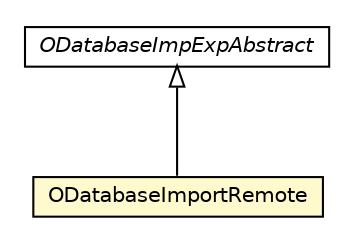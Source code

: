#!/usr/local/bin/dot
#
# Class diagram 
# Generated by UMLGraph version R5_6-24-gf6e263 (http://www.umlgraph.org/)
#

digraph G {
	edge [fontname="Helvetica",fontsize=10,labelfontname="Helvetica",labelfontsize=10];
	node [fontname="Helvetica",fontsize=10,shape=plaintext];
	nodesep=0.25;
	ranksep=0.5;
	// com.orientechnologies.orient.core.db.tool.ODatabaseImpExpAbstract
	c1357813 [label=<<table title="com.orientechnologies.orient.core.db.tool.ODatabaseImpExpAbstract" border="0" cellborder="1" cellspacing="0" cellpadding="2" port="p" href="../../core/db/tool/ODatabaseImpExpAbstract.html">
		<tr><td><table border="0" cellspacing="0" cellpadding="1">
<tr><td align="center" balign="center"><font face="Helvetica-Oblique"> ODatabaseImpExpAbstract </font></td></tr>
		</table></td></tr>
		</table>>, URL="../../core/db/tool/ODatabaseImpExpAbstract.html", fontname="Helvetica", fontcolor="black", fontsize=10.0];
	// com.orientechnologies.orient.client.remote.ODatabaseImportRemote
	c1358974 [label=<<table title="com.orientechnologies.orient.client.remote.ODatabaseImportRemote" border="0" cellborder="1" cellspacing="0" cellpadding="2" port="p" bgcolor="lemonChiffon" href="./ODatabaseImportRemote.html">
		<tr><td><table border="0" cellspacing="0" cellpadding="1">
<tr><td align="center" balign="center"> ODatabaseImportRemote </td></tr>
		</table></td></tr>
		</table>>, URL="./ODatabaseImportRemote.html", fontname="Helvetica", fontcolor="black", fontsize=10.0];
	//com.orientechnologies.orient.client.remote.ODatabaseImportRemote extends com.orientechnologies.orient.core.db.tool.ODatabaseImpExpAbstract
	c1357813:p -> c1358974:p [dir=back,arrowtail=empty];
}

